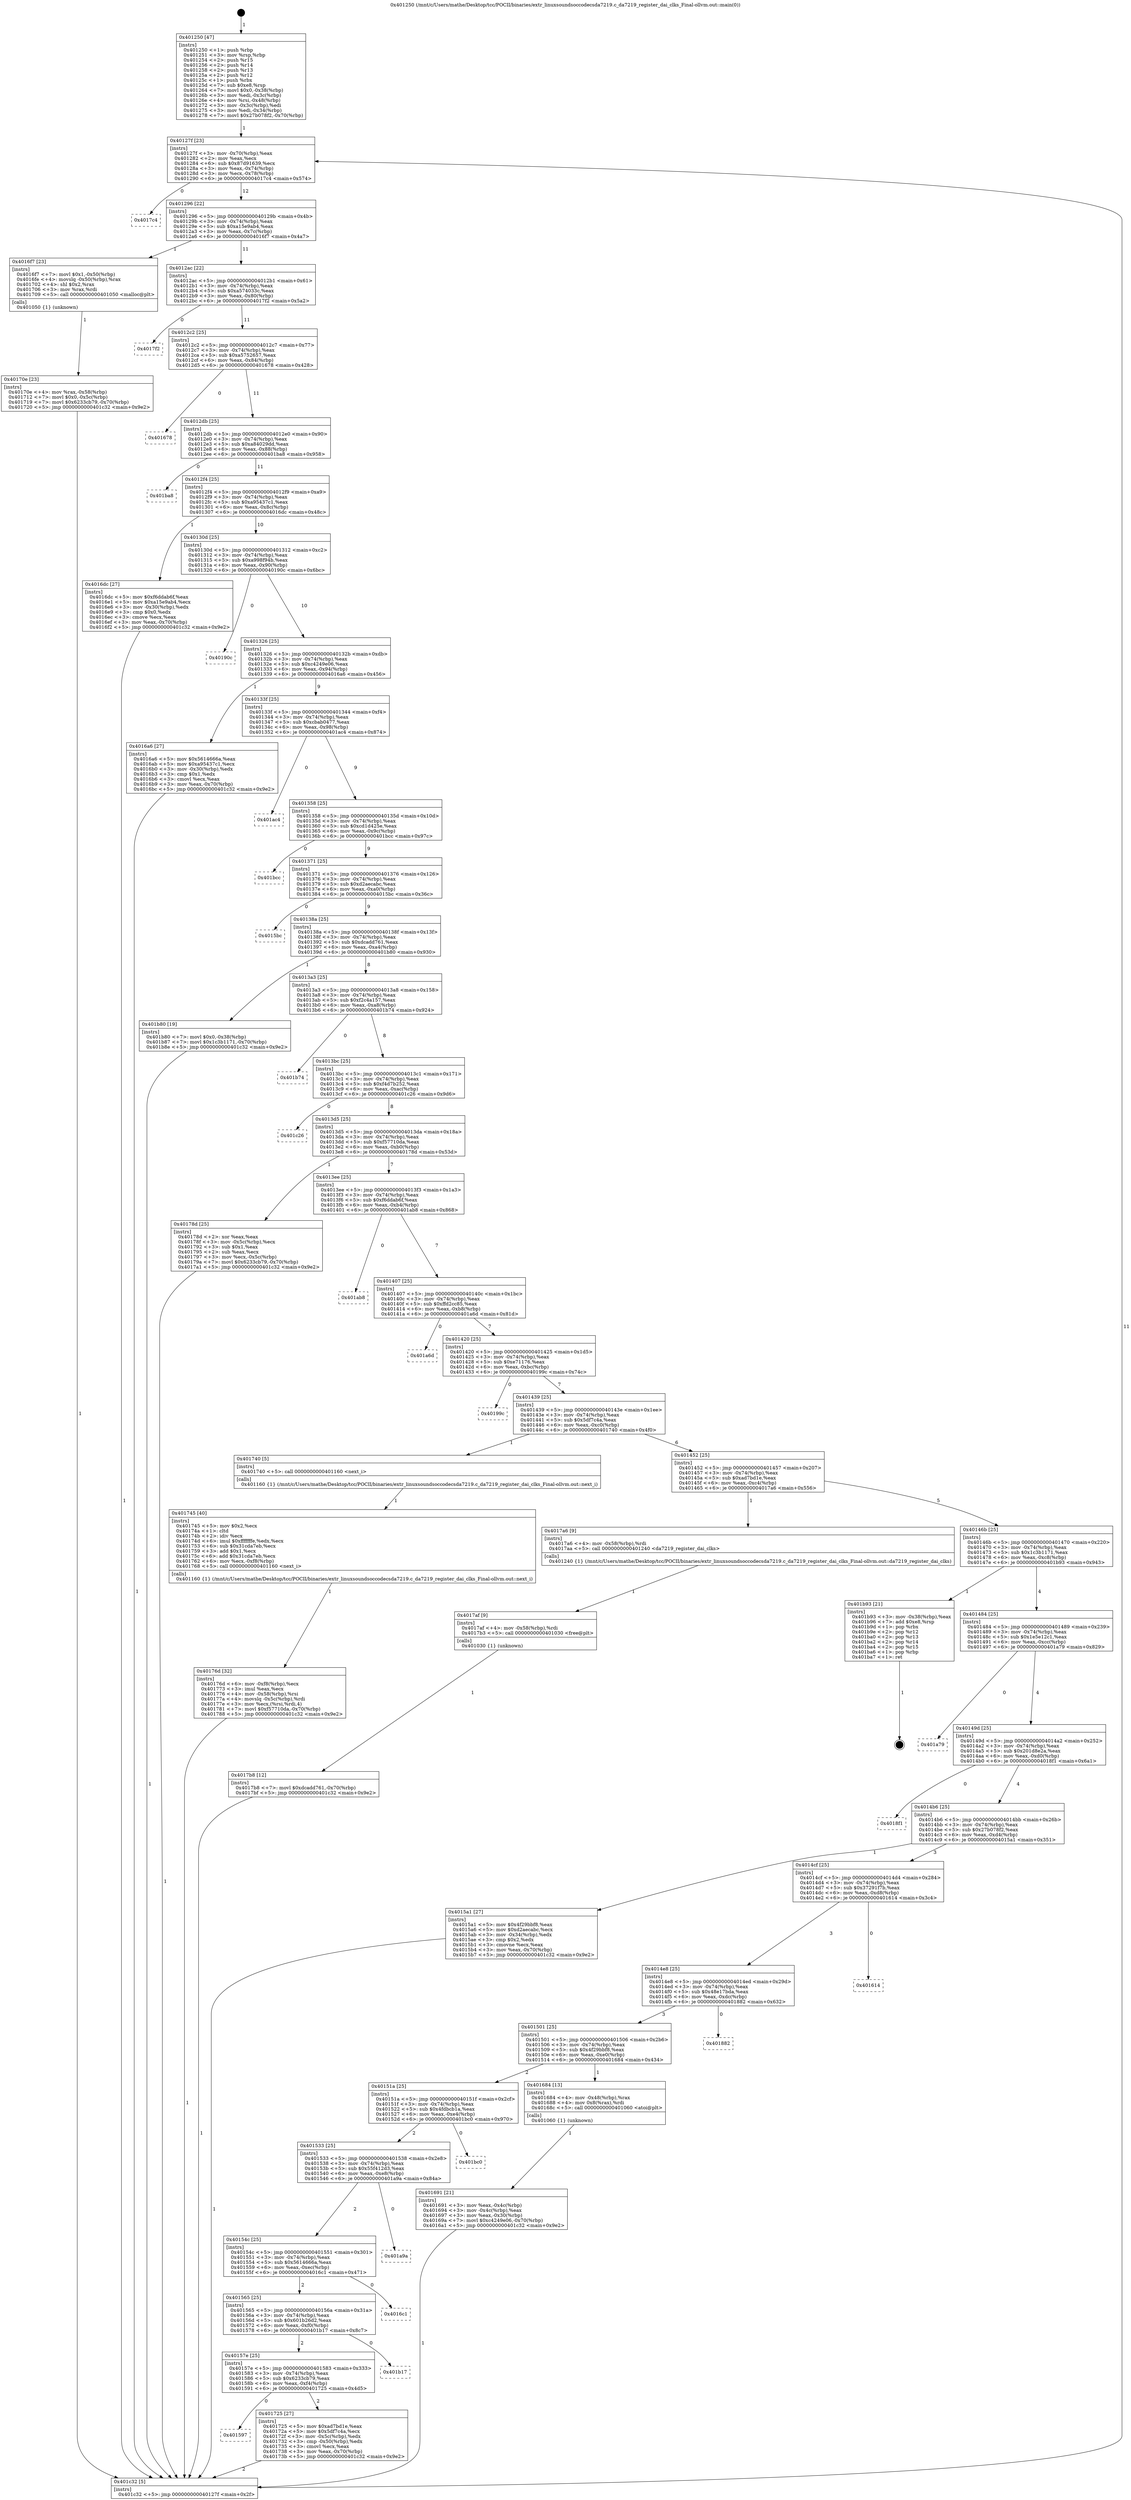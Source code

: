 digraph "0x401250" {
  label = "0x401250 (/mnt/c/Users/mathe/Desktop/tcc/POCII/binaries/extr_linuxsoundsoccodecsda7219.c_da7219_register_dai_clks_Final-ollvm.out::main(0))"
  labelloc = "t"
  node[shape=record]

  Entry [label="",width=0.3,height=0.3,shape=circle,fillcolor=black,style=filled]
  "0x40127f" [label="{
     0x40127f [23]\l
     | [instrs]\l
     &nbsp;&nbsp;0x40127f \<+3\>: mov -0x70(%rbp),%eax\l
     &nbsp;&nbsp;0x401282 \<+2\>: mov %eax,%ecx\l
     &nbsp;&nbsp;0x401284 \<+6\>: sub $0x87d91639,%ecx\l
     &nbsp;&nbsp;0x40128a \<+3\>: mov %eax,-0x74(%rbp)\l
     &nbsp;&nbsp;0x40128d \<+3\>: mov %ecx,-0x78(%rbp)\l
     &nbsp;&nbsp;0x401290 \<+6\>: je 00000000004017c4 \<main+0x574\>\l
  }"]
  "0x4017c4" [label="{
     0x4017c4\l
  }", style=dashed]
  "0x401296" [label="{
     0x401296 [22]\l
     | [instrs]\l
     &nbsp;&nbsp;0x401296 \<+5\>: jmp 000000000040129b \<main+0x4b\>\l
     &nbsp;&nbsp;0x40129b \<+3\>: mov -0x74(%rbp),%eax\l
     &nbsp;&nbsp;0x40129e \<+5\>: sub $0xa15e9ab4,%eax\l
     &nbsp;&nbsp;0x4012a3 \<+3\>: mov %eax,-0x7c(%rbp)\l
     &nbsp;&nbsp;0x4012a6 \<+6\>: je 00000000004016f7 \<main+0x4a7\>\l
  }"]
  Exit [label="",width=0.3,height=0.3,shape=circle,fillcolor=black,style=filled,peripheries=2]
  "0x4016f7" [label="{
     0x4016f7 [23]\l
     | [instrs]\l
     &nbsp;&nbsp;0x4016f7 \<+7\>: movl $0x1,-0x50(%rbp)\l
     &nbsp;&nbsp;0x4016fe \<+4\>: movslq -0x50(%rbp),%rax\l
     &nbsp;&nbsp;0x401702 \<+4\>: shl $0x2,%rax\l
     &nbsp;&nbsp;0x401706 \<+3\>: mov %rax,%rdi\l
     &nbsp;&nbsp;0x401709 \<+5\>: call 0000000000401050 \<malloc@plt\>\l
     | [calls]\l
     &nbsp;&nbsp;0x401050 \{1\} (unknown)\l
  }"]
  "0x4012ac" [label="{
     0x4012ac [22]\l
     | [instrs]\l
     &nbsp;&nbsp;0x4012ac \<+5\>: jmp 00000000004012b1 \<main+0x61\>\l
     &nbsp;&nbsp;0x4012b1 \<+3\>: mov -0x74(%rbp),%eax\l
     &nbsp;&nbsp;0x4012b4 \<+5\>: sub $0xa574033c,%eax\l
     &nbsp;&nbsp;0x4012b9 \<+3\>: mov %eax,-0x80(%rbp)\l
     &nbsp;&nbsp;0x4012bc \<+6\>: je 00000000004017f2 \<main+0x5a2\>\l
  }"]
  "0x4017b8" [label="{
     0x4017b8 [12]\l
     | [instrs]\l
     &nbsp;&nbsp;0x4017b8 \<+7\>: movl $0xdcadd761,-0x70(%rbp)\l
     &nbsp;&nbsp;0x4017bf \<+5\>: jmp 0000000000401c32 \<main+0x9e2\>\l
  }"]
  "0x4017f2" [label="{
     0x4017f2\l
  }", style=dashed]
  "0x4012c2" [label="{
     0x4012c2 [25]\l
     | [instrs]\l
     &nbsp;&nbsp;0x4012c2 \<+5\>: jmp 00000000004012c7 \<main+0x77\>\l
     &nbsp;&nbsp;0x4012c7 \<+3\>: mov -0x74(%rbp),%eax\l
     &nbsp;&nbsp;0x4012ca \<+5\>: sub $0xa5752657,%eax\l
     &nbsp;&nbsp;0x4012cf \<+6\>: mov %eax,-0x84(%rbp)\l
     &nbsp;&nbsp;0x4012d5 \<+6\>: je 0000000000401678 \<main+0x428\>\l
  }"]
  "0x4017af" [label="{
     0x4017af [9]\l
     | [instrs]\l
     &nbsp;&nbsp;0x4017af \<+4\>: mov -0x58(%rbp),%rdi\l
     &nbsp;&nbsp;0x4017b3 \<+5\>: call 0000000000401030 \<free@plt\>\l
     | [calls]\l
     &nbsp;&nbsp;0x401030 \{1\} (unknown)\l
  }"]
  "0x401678" [label="{
     0x401678\l
  }", style=dashed]
  "0x4012db" [label="{
     0x4012db [25]\l
     | [instrs]\l
     &nbsp;&nbsp;0x4012db \<+5\>: jmp 00000000004012e0 \<main+0x90\>\l
     &nbsp;&nbsp;0x4012e0 \<+3\>: mov -0x74(%rbp),%eax\l
     &nbsp;&nbsp;0x4012e3 \<+5\>: sub $0xa84029dd,%eax\l
     &nbsp;&nbsp;0x4012e8 \<+6\>: mov %eax,-0x88(%rbp)\l
     &nbsp;&nbsp;0x4012ee \<+6\>: je 0000000000401ba8 \<main+0x958\>\l
  }"]
  "0x40176d" [label="{
     0x40176d [32]\l
     | [instrs]\l
     &nbsp;&nbsp;0x40176d \<+6\>: mov -0xf8(%rbp),%ecx\l
     &nbsp;&nbsp;0x401773 \<+3\>: imul %eax,%ecx\l
     &nbsp;&nbsp;0x401776 \<+4\>: mov -0x58(%rbp),%rsi\l
     &nbsp;&nbsp;0x40177a \<+4\>: movslq -0x5c(%rbp),%rdi\l
     &nbsp;&nbsp;0x40177e \<+3\>: mov %ecx,(%rsi,%rdi,4)\l
     &nbsp;&nbsp;0x401781 \<+7\>: movl $0xf57710da,-0x70(%rbp)\l
     &nbsp;&nbsp;0x401788 \<+5\>: jmp 0000000000401c32 \<main+0x9e2\>\l
  }"]
  "0x401ba8" [label="{
     0x401ba8\l
  }", style=dashed]
  "0x4012f4" [label="{
     0x4012f4 [25]\l
     | [instrs]\l
     &nbsp;&nbsp;0x4012f4 \<+5\>: jmp 00000000004012f9 \<main+0xa9\>\l
     &nbsp;&nbsp;0x4012f9 \<+3\>: mov -0x74(%rbp),%eax\l
     &nbsp;&nbsp;0x4012fc \<+5\>: sub $0xa95437c1,%eax\l
     &nbsp;&nbsp;0x401301 \<+6\>: mov %eax,-0x8c(%rbp)\l
     &nbsp;&nbsp;0x401307 \<+6\>: je 00000000004016dc \<main+0x48c\>\l
  }"]
  "0x401745" [label="{
     0x401745 [40]\l
     | [instrs]\l
     &nbsp;&nbsp;0x401745 \<+5\>: mov $0x2,%ecx\l
     &nbsp;&nbsp;0x40174a \<+1\>: cltd\l
     &nbsp;&nbsp;0x40174b \<+2\>: idiv %ecx\l
     &nbsp;&nbsp;0x40174d \<+6\>: imul $0xfffffffe,%edx,%ecx\l
     &nbsp;&nbsp;0x401753 \<+6\>: sub $0x31cda7eb,%ecx\l
     &nbsp;&nbsp;0x401759 \<+3\>: add $0x1,%ecx\l
     &nbsp;&nbsp;0x40175c \<+6\>: add $0x31cda7eb,%ecx\l
     &nbsp;&nbsp;0x401762 \<+6\>: mov %ecx,-0xf8(%rbp)\l
     &nbsp;&nbsp;0x401768 \<+5\>: call 0000000000401160 \<next_i\>\l
     | [calls]\l
     &nbsp;&nbsp;0x401160 \{1\} (/mnt/c/Users/mathe/Desktop/tcc/POCII/binaries/extr_linuxsoundsoccodecsda7219.c_da7219_register_dai_clks_Final-ollvm.out::next_i)\l
  }"]
  "0x4016dc" [label="{
     0x4016dc [27]\l
     | [instrs]\l
     &nbsp;&nbsp;0x4016dc \<+5\>: mov $0xf6ddab6f,%eax\l
     &nbsp;&nbsp;0x4016e1 \<+5\>: mov $0xa15e9ab4,%ecx\l
     &nbsp;&nbsp;0x4016e6 \<+3\>: mov -0x30(%rbp),%edx\l
     &nbsp;&nbsp;0x4016e9 \<+3\>: cmp $0x0,%edx\l
     &nbsp;&nbsp;0x4016ec \<+3\>: cmove %ecx,%eax\l
     &nbsp;&nbsp;0x4016ef \<+3\>: mov %eax,-0x70(%rbp)\l
     &nbsp;&nbsp;0x4016f2 \<+5\>: jmp 0000000000401c32 \<main+0x9e2\>\l
  }"]
  "0x40130d" [label="{
     0x40130d [25]\l
     | [instrs]\l
     &nbsp;&nbsp;0x40130d \<+5\>: jmp 0000000000401312 \<main+0xc2\>\l
     &nbsp;&nbsp;0x401312 \<+3\>: mov -0x74(%rbp),%eax\l
     &nbsp;&nbsp;0x401315 \<+5\>: sub $0xa998f94b,%eax\l
     &nbsp;&nbsp;0x40131a \<+6\>: mov %eax,-0x90(%rbp)\l
     &nbsp;&nbsp;0x401320 \<+6\>: je 000000000040190c \<main+0x6bc\>\l
  }"]
  "0x401597" [label="{
     0x401597\l
  }", style=dashed]
  "0x40190c" [label="{
     0x40190c\l
  }", style=dashed]
  "0x401326" [label="{
     0x401326 [25]\l
     | [instrs]\l
     &nbsp;&nbsp;0x401326 \<+5\>: jmp 000000000040132b \<main+0xdb\>\l
     &nbsp;&nbsp;0x40132b \<+3\>: mov -0x74(%rbp),%eax\l
     &nbsp;&nbsp;0x40132e \<+5\>: sub $0xc4249e06,%eax\l
     &nbsp;&nbsp;0x401333 \<+6\>: mov %eax,-0x94(%rbp)\l
     &nbsp;&nbsp;0x401339 \<+6\>: je 00000000004016a6 \<main+0x456\>\l
  }"]
  "0x401725" [label="{
     0x401725 [27]\l
     | [instrs]\l
     &nbsp;&nbsp;0x401725 \<+5\>: mov $0xad7bd1e,%eax\l
     &nbsp;&nbsp;0x40172a \<+5\>: mov $0x5df7c4a,%ecx\l
     &nbsp;&nbsp;0x40172f \<+3\>: mov -0x5c(%rbp),%edx\l
     &nbsp;&nbsp;0x401732 \<+3\>: cmp -0x50(%rbp),%edx\l
     &nbsp;&nbsp;0x401735 \<+3\>: cmovl %ecx,%eax\l
     &nbsp;&nbsp;0x401738 \<+3\>: mov %eax,-0x70(%rbp)\l
     &nbsp;&nbsp;0x40173b \<+5\>: jmp 0000000000401c32 \<main+0x9e2\>\l
  }"]
  "0x4016a6" [label="{
     0x4016a6 [27]\l
     | [instrs]\l
     &nbsp;&nbsp;0x4016a6 \<+5\>: mov $0x5614666a,%eax\l
     &nbsp;&nbsp;0x4016ab \<+5\>: mov $0xa95437c1,%ecx\l
     &nbsp;&nbsp;0x4016b0 \<+3\>: mov -0x30(%rbp),%edx\l
     &nbsp;&nbsp;0x4016b3 \<+3\>: cmp $0x1,%edx\l
     &nbsp;&nbsp;0x4016b6 \<+3\>: cmovl %ecx,%eax\l
     &nbsp;&nbsp;0x4016b9 \<+3\>: mov %eax,-0x70(%rbp)\l
     &nbsp;&nbsp;0x4016bc \<+5\>: jmp 0000000000401c32 \<main+0x9e2\>\l
  }"]
  "0x40133f" [label="{
     0x40133f [25]\l
     | [instrs]\l
     &nbsp;&nbsp;0x40133f \<+5\>: jmp 0000000000401344 \<main+0xf4\>\l
     &nbsp;&nbsp;0x401344 \<+3\>: mov -0x74(%rbp),%eax\l
     &nbsp;&nbsp;0x401347 \<+5\>: sub $0xcbab0477,%eax\l
     &nbsp;&nbsp;0x40134c \<+6\>: mov %eax,-0x98(%rbp)\l
     &nbsp;&nbsp;0x401352 \<+6\>: je 0000000000401ac4 \<main+0x874\>\l
  }"]
  "0x40157e" [label="{
     0x40157e [25]\l
     | [instrs]\l
     &nbsp;&nbsp;0x40157e \<+5\>: jmp 0000000000401583 \<main+0x333\>\l
     &nbsp;&nbsp;0x401583 \<+3\>: mov -0x74(%rbp),%eax\l
     &nbsp;&nbsp;0x401586 \<+5\>: sub $0x6233cb79,%eax\l
     &nbsp;&nbsp;0x40158b \<+6\>: mov %eax,-0xf4(%rbp)\l
     &nbsp;&nbsp;0x401591 \<+6\>: je 0000000000401725 \<main+0x4d5\>\l
  }"]
  "0x401ac4" [label="{
     0x401ac4\l
  }", style=dashed]
  "0x401358" [label="{
     0x401358 [25]\l
     | [instrs]\l
     &nbsp;&nbsp;0x401358 \<+5\>: jmp 000000000040135d \<main+0x10d\>\l
     &nbsp;&nbsp;0x40135d \<+3\>: mov -0x74(%rbp),%eax\l
     &nbsp;&nbsp;0x401360 \<+5\>: sub $0xcd1d425e,%eax\l
     &nbsp;&nbsp;0x401365 \<+6\>: mov %eax,-0x9c(%rbp)\l
     &nbsp;&nbsp;0x40136b \<+6\>: je 0000000000401bcc \<main+0x97c\>\l
  }"]
  "0x401b17" [label="{
     0x401b17\l
  }", style=dashed]
  "0x401bcc" [label="{
     0x401bcc\l
  }", style=dashed]
  "0x401371" [label="{
     0x401371 [25]\l
     | [instrs]\l
     &nbsp;&nbsp;0x401371 \<+5\>: jmp 0000000000401376 \<main+0x126\>\l
     &nbsp;&nbsp;0x401376 \<+3\>: mov -0x74(%rbp),%eax\l
     &nbsp;&nbsp;0x401379 \<+5\>: sub $0xd2aecabc,%eax\l
     &nbsp;&nbsp;0x40137e \<+6\>: mov %eax,-0xa0(%rbp)\l
     &nbsp;&nbsp;0x401384 \<+6\>: je 00000000004015bc \<main+0x36c\>\l
  }"]
  "0x401565" [label="{
     0x401565 [25]\l
     | [instrs]\l
     &nbsp;&nbsp;0x401565 \<+5\>: jmp 000000000040156a \<main+0x31a\>\l
     &nbsp;&nbsp;0x40156a \<+3\>: mov -0x74(%rbp),%eax\l
     &nbsp;&nbsp;0x40156d \<+5\>: sub $0x601b26d2,%eax\l
     &nbsp;&nbsp;0x401572 \<+6\>: mov %eax,-0xf0(%rbp)\l
     &nbsp;&nbsp;0x401578 \<+6\>: je 0000000000401b17 \<main+0x8c7\>\l
  }"]
  "0x4015bc" [label="{
     0x4015bc\l
  }", style=dashed]
  "0x40138a" [label="{
     0x40138a [25]\l
     | [instrs]\l
     &nbsp;&nbsp;0x40138a \<+5\>: jmp 000000000040138f \<main+0x13f\>\l
     &nbsp;&nbsp;0x40138f \<+3\>: mov -0x74(%rbp),%eax\l
     &nbsp;&nbsp;0x401392 \<+5\>: sub $0xdcadd761,%eax\l
     &nbsp;&nbsp;0x401397 \<+6\>: mov %eax,-0xa4(%rbp)\l
     &nbsp;&nbsp;0x40139d \<+6\>: je 0000000000401b80 \<main+0x930\>\l
  }"]
  "0x4016c1" [label="{
     0x4016c1\l
  }", style=dashed]
  "0x401b80" [label="{
     0x401b80 [19]\l
     | [instrs]\l
     &nbsp;&nbsp;0x401b80 \<+7\>: movl $0x0,-0x38(%rbp)\l
     &nbsp;&nbsp;0x401b87 \<+7\>: movl $0x1c3b1171,-0x70(%rbp)\l
     &nbsp;&nbsp;0x401b8e \<+5\>: jmp 0000000000401c32 \<main+0x9e2\>\l
  }"]
  "0x4013a3" [label="{
     0x4013a3 [25]\l
     | [instrs]\l
     &nbsp;&nbsp;0x4013a3 \<+5\>: jmp 00000000004013a8 \<main+0x158\>\l
     &nbsp;&nbsp;0x4013a8 \<+3\>: mov -0x74(%rbp),%eax\l
     &nbsp;&nbsp;0x4013ab \<+5\>: sub $0xf2c4a157,%eax\l
     &nbsp;&nbsp;0x4013b0 \<+6\>: mov %eax,-0xa8(%rbp)\l
     &nbsp;&nbsp;0x4013b6 \<+6\>: je 0000000000401b74 \<main+0x924\>\l
  }"]
  "0x40154c" [label="{
     0x40154c [25]\l
     | [instrs]\l
     &nbsp;&nbsp;0x40154c \<+5\>: jmp 0000000000401551 \<main+0x301\>\l
     &nbsp;&nbsp;0x401551 \<+3\>: mov -0x74(%rbp),%eax\l
     &nbsp;&nbsp;0x401554 \<+5\>: sub $0x5614666a,%eax\l
     &nbsp;&nbsp;0x401559 \<+6\>: mov %eax,-0xec(%rbp)\l
     &nbsp;&nbsp;0x40155f \<+6\>: je 00000000004016c1 \<main+0x471\>\l
  }"]
  "0x401b74" [label="{
     0x401b74\l
  }", style=dashed]
  "0x4013bc" [label="{
     0x4013bc [25]\l
     | [instrs]\l
     &nbsp;&nbsp;0x4013bc \<+5\>: jmp 00000000004013c1 \<main+0x171\>\l
     &nbsp;&nbsp;0x4013c1 \<+3\>: mov -0x74(%rbp),%eax\l
     &nbsp;&nbsp;0x4013c4 \<+5\>: sub $0xf4d7b252,%eax\l
     &nbsp;&nbsp;0x4013c9 \<+6\>: mov %eax,-0xac(%rbp)\l
     &nbsp;&nbsp;0x4013cf \<+6\>: je 0000000000401c26 \<main+0x9d6\>\l
  }"]
  "0x401a9a" [label="{
     0x401a9a\l
  }", style=dashed]
  "0x401c26" [label="{
     0x401c26\l
  }", style=dashed]
  "0x4013d5" [label="{
     0x4013d5 [25]\l
     | [instrs]\l
     &nbsp;&nbsp;0x4013d5 \<+5\>: jmp 00000000004013da \<main+0x18a\>\l
     &nbsp;&nbsp;0x4013da \<+3\>: mov -0x74(%rbp),%eax\l
     &nbsp;&nbsp;0x4013dd \<+5\>: sub $0xf57710da,%eax\l
     &nbsp;&nbsp;0x4013e2 \<+6\>: mov %eax,-0xb0(%rbp)\l
     &nbsp;&nbsp;0x4013e8 \<+6\>: je 000000000040178d \<main+0x53d\>\l
  }"]
  "0x401533" [label="{
     0x401533 [25]\l
     | [instrs]\l
     &nbsp;&nbsp;0x401533 \<+5\>: jmp 0000000000401538 \<main+0x2e8\>\l
     &nbsp;&nbsp;0x401538 \<+3\>: mov -0x74(%rbp),%eax\l
     &nbsp;&nbsp;0x40153b \<+5\>: sub $0x55f412d3,%eax\l
     &nbsp;&nbsp;0x401540 \<+6\>: mov %eax,-0xe8(%rbp)\l
     &nbsp;&nbsp;0x401546 \<+6\>: je 0000000000401a9a \<main+0x84a\>\l
  }"]
  "0x40178d" [label="{
     0x40178d [25]\l
     | [instrs]\l
     &nbsp;&nbsp;0x40178d \<+2\>: xor %eax,%eax\l
     &nbsp;&nbsp;0x40178f \<+3\>: mov -0x5c(%rbp),%ecx\l
     &nbsp;&nbsp;0x401792 \<+3\>: sub $0x1,%eax\l
     &nbsp;&nbsp;0x401795 \<+2\>: sub %eax,%ecx\l
     &nbsp;&nbsp;0x401797 \<+3\>: mov %ecx,-0x5c(%rbp)\l
     &nbsp;&nbsp;0x40179a \<+7\>: movl $0x6233cb79,-0x70(%rbp)\l
     &nbsp;&nbsp;0x4017a1 \<+5\>: jmp 0000000000401c32 \<main+0x9e2\>\l
  }"]
  "0x4013ee" [label="{
     0x4013ee [25]\l
     | [instrs]\l
     &nbsp;&nbsp;0x4013ee \<+5\>: jmp 00000000004013f3 \<main+0x1a3\>\l
     &nbsp;&nbsp;0x4013f3 \<+3\>: mov -0x74(%rbp),%eax\l
     &nbsp;&nbsp;0x4013f6 \<+5\>: sub $0xf6ddab6f,%eax\l
     &nbsp;&nbsp;0x4013fb \<+6\>: mov %eax,-0xb4(%rbp)\l
     &nbsp;&nbsp;0x401401 \<+6\>: je 0000000000401ab8 \<main+0x868\>\l
  }"]
  "0x401bc0" [label="{
     0x401bc0\l
  }", style=dashed]
  "0x401ab8" [label="{
     0x401ab8\l
  }", style=dashed]
  "0x401407" [label="{
     0x401407 [25]\l
     | [instrs]\l
     &nbsp;&nbsp;0x401407 \<+5\>: jmp 000000000040140c \<main+0x1bc\>\l
     &nbsp;&nbsp;0x40140c \<+3\>: mov -0x74(%rbp),%eax\l
     &nbsp;&nbsp;0x40140f \<+5\>: sub $0xffd2cc85,%eax\l
     &nbsp;&nbsp;0x401414 \<+6\>: mov %eax,-0xb8(%rbp)\l
     &nbsp;&nbsp;0x40141a \<+6\>: je 0000000000401a6d \<main+0x81d\>\l
  }"]
  "0x40170e" [label="{
     0x40170e [23]\l
     | [instrs]\l
     &nbsp;&nbsp;0x40170e \<+4\>: mov %rax,-0x58(%rbp)\l
     &nbsp;&nbsp;0x401712 \<+7\>: movl $0x0,-0x5c(%rbp)\l
     &nbsp;&nbsp;0x401719 \<+7\>: movl $0x6233cb79,-0x70(%rbp)\l
     &nbsp;&nbsp;0x401720 \<+5\>: jmp 0000000000401c32 \<main+0x9e2\>\l
  }"]
  "0x401a6d" [label="{
     0x401a6d\l
  }", style=dashed]
  "0x401420" [label="{
     0x401420 [25]\l
     | [instrs]\l
     &nbsp;&nbsp;0x401420 \<+5\>: jmp 0000000000401425 \<main+0x1d5\>\l
     &nbsp;&nbsp;0x401425 \<+3\>: mov -0x74(%rbp),%eax\l
     &nbsp;&nbsp;0x401428 \<+5\>: sub $0xe71176,%eax\l
     &nbsp;&nbsp;0x40142d \<+6\>: mov %eax,-0xbc(%rbp)\l
     &nbsp;&nbsp;0x401433 \<+6\>: je 000000000040199c \<main+0x74c\>\l
  }"]
  "0x401691" [label="{
     0x401691 [21]\l
     | [instrs]\l
     &nbsp;&nbsp;0x401691 \<+3\>: mov %eax,-0x4c(%rbp)\l
     &nbsp;&nbsp;0x401694 \<+3\>: mov -0x4c(%rbp),%eax\l
     &nbsp;&nbsp;0x401697 \<+3\>: mov %eax,-0x30(%rbp)\l
     &nbsp;&nbsp;0x40169a \<+7\>: movl $0xc4249e06,-0x70(%rbp)\l
     &nbsp;&nbsp;0x4016a1 \<+5\>: jmp 0000000000401c32 \<main+0x9e2\>\l
  }"]
  "0x40199c" [label="{
     0x40199c\l
  }", style=dashed]
  "0x401439" [label="{
     0x401439 [25]\l
     | [instrs]\l
     &nbsp;&nbsp;0x401439 \<+5\>: jmp 000000000040143e \<main+0x1ee\>\l
     &nbsp;&nbsp;0x40143e \<+3\>: mov -0x74(%rbp),%eax\l
     &nbsp;&nbsp;0x401441 \<+5\>: sub $0x5df7c4a,%eax\l
     &nbsp;&nbsp;0x401446 \<+6\>: mov %eax,-0xc0(%rbp)\l
     &nbsp;&nbsp;0x40144c \<+6\>: je 0000000000401740 \<main+0x4f0\>\l
  }"]
  "0x40151a" [label="{
     0x40151a [25]\l
     | [instrs]\l
     &nbsp;&nbsp;0x40151a \<+5\>: jmp 000000000040151f \<main+0x2cf\>\l
     &nbsp;&nbsp;0x40151f \<+3\>: mov -0x74(%rbp),%eax\l
     &nbsp;&nbsp;0x401522 \<+5\>: sub $0x4fdbcb1a,%eax\l
     &nbsp;&nbsp;0x401527 \<+6\>: mov %eax,-0xe4(%rbp)\l
     &nbsp;&nbsp;0x40152d \<+6\>: je 0000000000401bc0 \<main+0x970\>\l
  }"]
  "0x401740" [label="{
     0x401740 [5]\l
     | [instrs]\l
     &nbsp;&nbsp;0x401740 \<+5\>: call 0000000000401160 \<next_i\>\l
     | [calls]\l
     &nbsp;&nbsp;0x401160 \{1\} (/mnt/c/Users/mathe/Desktop/tcc/POCII/binaries/extr_linuxsoundsoccodecsda7219.c_da7219_register_dai_clks_Final-ollvm.out::next_i)\l
  }"]
  "0x401452" [label="{
     0x401452 [25]\l
     | [instrs]\l
     &nbsp;&nbsp;0x401452 \<+5\>: jmp 0000000000401457 \<main+0x207\>\l
     &nbsp;&nbsp;0x401457 \<+3\>: mov -0x74(%rbp),%eax\l
     &nbsp;&nbsp;0x40145a \<+5\>: sub $0xad7bd1e,%eax\l
     &nbsp;&nbsp;0x40145f \<+6\>: mov %eax,-0xc4(%rbp)\l
     &nbsp;&nbsp;0x401465 \<+6\>: je 00000000004017a6 \<main+0x556\>\l
  }"]
  "0x401684" [label="{
     0x401684 [13]\l
     | [instrs]\l
     &nbsp;&nbsp;0x401684 \<+4\>: mov -0x48(%rbp),%rax\l
     &nbsp;&nbsp;0x401688 \<+4\>: mov 0x8(%rax),%rdi\l
     &nbsp;&nbsp;0x40168c \<+5\>: call 0000000000401060 \<atoi@plt\>\l
     | [calls]\l
     &nbsp;&nbsp;0x401060 \{1\} (unknown)\l
  }"]
  "0x4017a6" [label="{
     0x4017a6 [9]\l
     | [instrs]\l
     &nbsp;&nbsp;0x4017a6 \<+4\>: mov -0x58(%rbp),%rdi\l
     &nbsp;&nbsp;0x4017aa \<+5\>: call 0000000000401240 \<da7219_register_dai_clks\>\l
     | [calls]\l
     &nbsp;&nbsp;0x401240 \{1\} (/mnt/c/Users/mathe/Desktop/tcc/POCII/binaries/extr_linuxsoundsoccodecsda7219.c_da7219_register_dai_clks_Final-ollvm.out::da7219_register_dai_clks)\l
  }"]
  "0x40146b" [label="{
     0x40146b [25]\l
     | [instrs]\l
     &nbsp;&nbsp;0x40146b \<+5\>: jmp 0000000000401470 \<main+0x220\>\l
     &nbsp;&nbsp;0x401470 \<+3\>: mov -0x74(%rbp),%eax\l
     &nbsp;&nbsp;0x401473 \<+5\>: sub $0x1c3b1171,%eax\l
     &nbsp;&nbsp;0x401478 \<+6\>: mov %eax,-0xc8(%rbp)\l
     &nbsp;&nbsp;0x40147e \<+6\>: je 0000000000401b93 \<main+0x943\>\l
  }"]
  "0x401501" [label="{
     0x401501 [25]\l
     | [instrs]\l
     &nbsp;&nbsp;0x401501 \<+5\>: jmp 0000000000401506 \<main+0x2b6\>\l
     &nbsp;&nbsp;0x401506 \<+3\>: mov -0x74(%rbp),%eax\l
     &nbsp;&nbsp;0x401509 \<+5\>: sub $0x4f29bbf8,%eax\l
     &nbsp;&nbsp;0x40150e \<+6\>: mov %eax,-0xe0(%rbp)\l
     &nbsp;&nbsp;0x401514 \<+6\>: je 0000000000401684 \<main+0x434\>\l
  }"]
  "0x401b93" [label="{
     0x401b93 [21]\l
     | [instrs]\l
     &nbsp;&nbsp;0x401b93 \<+3\>: mov -0x38(%rbp),%eax\l
     &nbsp;&nbsp;0x401b96 \<+7\>: add $0xe8,%rsp\l
     &nbsp;&nbsp;0x401b9d \<+1\>: pop %rbx\l
     &nbsp;&nbsp;0x401b9e \<+2\>: pop %r12\l
     &nbsp;&nbsp;0x401ba0 \<+2\>: pop %r13\l
     &nbsp;&nbsp;0x401ba2 \<+2\>: pop %r14\l
     &nbsp;&nbsp;0x401ba4 \<+2\>: pop %r15\l
     &nbsp;&nbsp;0x401ba6 \<+1\>: pop %rbp\l
     &nbsp;&nbsp;0x401ba7 \<+1\>: ret\l
  }"]
  "0x401484" [label="{
     0x401484 [25]\l
     | [instrs]\l
     &nbsp;&nbsp;0x401484 \<+5\>: jmp 0000000000401489 \<main+0x239\>\l
     &nbsp;&nbsp;0x401489 \<+3\>: mov -0x74(%rbp),%eax\l
     &nbsp;&nbsp;0x40148c \<+5\>: sub $0x1e5e12c1,%eax\l
     &nbsp;&nbsp;0x401491 \<+6\>: mov %eax,-0xcc(%rbp)\l
     &nbsp;&nbsp;0x401497 \<+6\>: je 0000000000401a79 \<main+0x829\>\l
  }"]
  "0x401882" [label="{
     0x401882\l
  }", style=dashed]
  "0x401a79" [label="{
     0x401a79\l
  }", style=dashed]
  "0x40149d" [label="{
     0x40149d [25]\l
     | [instrs]\l
     &nbsp;&nbsp;0x40149d \<+5\>: jmp 00000000004014a2 \<main+0x252\>\l
     &nbsp;&nbsp;0x4014a2 \<+3\>: mov -0x74(%rbp),%eax\l
     &nbsp;&nbsp;0x4014a5 \<+5\>: sub $0x201d8e2a,%eax\l
     &nbsp;&nbsp;0x4014aa \<+6\>: mov %eax,-0xd0(%rbp)\l
     &nbsp;&nbsp;0x4014b0 \<+6\>: je 00000000004018f1 \<main+0x6a1\>\l
  }"]
  "0x4014e8" [label="{
     0x4014e8 [25]\l
     | [instrs]\l
     &nbsp;&nbsp;0x4014e8 \<+5\>: jmp 00000000004014ed \<main+0x29d\>\l
     &nbsp;&nbsp;0x4014ed \<+3\>: mov -0x74(%rbp),%eax\l
     &nbsp;&nbsp;0x4014f0 \<+5\>: sub $0x48e17bda,%eax\l
     &nbsp;&nbsp;0x4014f5 \<+6\>: mov %eax,-0xdc(%rbp)\l
     &nbsp;&nbsp;0x4014fb \<+6\>: je 0000000000401882 \<main+0x632\>\l
  }"]
  "0x4018f1" [label="{
     0x4018f1\l
  }", style=dashed]
  "0x4014b6" [label="{
     0x4014b6 [25]\l
     | [instrs]\l
     &nbsp;&nbsp;0x4014b6 \<+5\>: jmp 00000000004014bb \<main+0x26b\>\l
     &nbsp;&nbsp;0x4014bb \<+3\>: mov -0x74(%rbp),%eax\l
     &nbsp;&nbsp;0x4014be \<+5\>: sub $0x27b078f2,%eax\l
     &nbsp;&nbsp;0x4014c3 \<+6\>: mov %eax,-0xd4(%rbp)\l
     &nbsp;&nbsp;0x4014c9 \<+6\>: je 00000000004015a1 \<main+0x351\>\l
  }"]
  "0x401614" [label="{
     0x401614\l
  }", style=dashed]
  "0x4015a1" [label="{
     0x4015a1 [27]\l
     | [instrs]\l
     &nbsp;&nbsp;0x4015a1 \<+5\>: mov $0x4f29bbf8,%eax\l
     &nbsp;&nbsp;0x4015a6 \<+5\>: mov $0xd2aecabc,%ecx\l
     &nbsp;&nbsp;0x4015ab \<+3\>: mov -0x34(%rbp),%edx\l
     &nbsp;&nbsp;0x4015ae \<+3\>: cmp $0x2,%edx\l
     &nbsp;&nbsp;0x4015b1 \<+3\>: cmovne %ecx,%eax\l
     &nbsp;&nbsp;0x4015b4 \<+3\>: mov %eax,-0x70(%rbp)\l
     &nbsp;&nbsp;0x4015b7 \<+5\>: jmp 0000000000401c32 \<main+0x9e2\>\l
  }"]
  "0x4014cf" [label="{
     0x4014cf [25]\l
     | [instrs]\l
     &nbsp;&nbsp;0x4014cf \<+5\>: jmp 00000000004014d4 \<main+0x284\>\l
     &nbsp;&nbsp;0x4014d4 \<+3\>: mov -0x74(%rbp),%eax\l
     &nbsp;&nbsp;0x4014d7 \<+5\>: sub $0x37291f7b,%eax\l
     &nbsp;&nbsp;0x4014dc \<+6\>: mov %eax,-0xd8(%rbp)\l
     &nbsp;&nbsp;0x4014e2 \<+6\>: je 0000000000401614 \<main+0x3c4\>\l
  }"]
  "0x401c32" [label="{
     0x401c32 [5]\l
     | [instrs]\l
     &nbsp;&nbsp;0x401c32 \<+5\>: jmp 000000000040127f \<main+0x2f\>\l
  }"]
  "0x401250" [label="{
     0x401250 [47]\l
     | [instrs]\l
     &nbsp;&nbsp;0x401250 \<+1\>: push %rbp\l
     &nbsp;&nbsp;0x401251 \<+3\>: mov %rsp,%rbp\l
     &nbsp;&nbsp;0x401254 \<+2\>: push %r15\l
     &nbsp;&nbsp;0x401256 \<+2\>: push %r14\l
     &nbsp;&nbsp;0x401258 \<+2\>: push %r13\l
     &nbsp;&nbsp;0x40125a \<+2\>: push %r12\l
     &nbsp;&nbsp;0x40125c \<+1\>: push %rbx\l
     &nbsp;&nbsp;0x40125d \<+7\>: sub $0xe8,%rsp\l
     &nbsp;&nbsp;0x401264 \<+7\>: movl $0x0,-0x38(%rbp)\l
     &nbsp;&nbsp;0x40126b \<+3\>: mov %edi,-0x3c(%rbp)\l
     &nbsp;&nbsp;0x40126e \<+4\>: mov %rsi,-0x48(%rbp)\l
     &nbsp;&nbsp;0x401272 \<+3\>: mov -0x3c(%rbp),%edi\l
     &nbsp;&nbsp;0x401275 \<+3\>: mov %edi,-0x34(%rbp)\l
     &nbsp;&nbsp;0x401278 \<+7\>: movl $0x27b078f2,-0x70(%rbp)\l
  }"]
  Entry -> "0x401250" [label=" 1"]
  "0x40127f" -> "0x4017c4" [label=" 0"]
  "0x40127f" -> "0x401296" [label=" 12"]
  "0x401b93" -> Exit [label=" 1"]
  "0x401296" -> "0x4016f7" [label=" 1"]
  "0x401296" -> "0x4012ac" [label=" 11"]
  "0x401b80" -> "0x401c32" [label=" 1"]
  "0x4012ac" -> "0x4017f2" [label=" 0"]
  "0x4012ac" -> "0x4012c2" [label=" 11"]
  "0x4017b8" -> "0x401c32" [label=" 1"]
  "0x4012c2" -> "0x401678" [label=" 0"]
  "0x4012c2" -> "0x4012db" [label=" 11"]
  "0x4017af" -> "0x4017b8" [label=" 1"]
  "0x4012db" -> "0x401ba8" [label=" 0"]
  "0x4012db" -> "0x4012f4" [label=" 11"]
  "0x4017a6" -> "0x4017af" [label=" 1"]
  "0x4012f4" -> "0x4016dc" [label=" 1"]
  "0x4012f4" -> "0x40130d" [label=" 10"]
  "0x40178d" -> "0x401c32" [label=" 1"]
  "0x40130d" -> "0x40190c" [label=" 0"]
  "0x40130d" -> "0x401326" [label=" 10"]
  "0x40176d" -> "0x401c32" [label=" 1"]
  "0x401326" -> "0x4016a6" [label=" 1"]
  "0x401326" -> "0x40133f" [label=" 9"]
  "0x401745" -> "0x40176d" [label=" 1"]
  "0x40133f" -> "0x401ac4" [label=" 0"]
  "0x40133f" -> "0x401358" [label=" 9"]
  "0x401725" -> "0x401c32" [label=" 2"]
  "0x401358" -> "0x401bcc" [label=" 0"]
  "0x401358" -> "0x401371" [label=" 9"]
  "0x40157e" -> "0x401597" [label=" 0"]
  "0x401371" -> "0x4015bc" [label=" 0"]
  "0x401371" -> "0x40138a" [label=" 9"]
  "0x401740" -> "0x401745" [label=" 1"]
  "0x40138a" -> "0x401b80" [label=" 1"]
  "0x40138a" -> "0x4013a3" [label=" 8"]
  "0x401565" -> "0x40157e" [label=" 2"]
  "0x4013a3" -> "0x401b74" [label=" 0"]
  "0x4013a3" -> "0x4013bc" [label=" 8"]
  "0x40157e" -> "0x401725" [label=" 2"]
  "0x4013bc" -> "0x401c26" [label=" 0"]
  "0x4013bc" -> "0x4013d5" [label=" 8"]
  "0x40154c" -> "0x401565" [label=" 2"]
  "0x4013d5" -> "0x40178d" [label=" 1"]
  "0x4013d5" -> "0x4013ee" [label=" 7"]
  "0x401565" -> "0x401b17" [label=" 0"]
  "0x4013ee" -> "0x401ab8" [label=" 0"]
  "0x4013ee" -> "0x401407" [label=" 7"]
  "0x401533" -> "0x40154c" [label=" 2"]
  "0x401407" -> "0x401a6d" [label=" 0"]
  "0x401407" -> "0x401420" [label=" 7"]
  "0x40154c" -> "0x4016c1" [label=" 0"]
  "0x401420" -> "0x40199c" [label=" 0"]
  "0x401420" -> "0x401439" [label=" 7"]
  "0x40151a" -> "0x401533" [label=" 2"]
  "0x401439" -> "0x401740" [label=" 1"]
  "0x401439" -> "0x401452" [label=" 6"]
  "0x40151a" -> "0x401bc0" [label=" 0"]
  "0x401452" -> "0x4017a6" [label=" 1"]
  "0x401452" -> "0x40146b" [label=" 5"]
  "0x401533" -> "0x401a9a" [label=" 0"]
  "0x40146b" -> "0x401b93" [label=" 1"]
  "0x40146b" -> "0x401484" [label=" 4"]
  "0x4016f7" -> "0x40170e" [label=" 1"]
  "0x401484" -> "0x401a79" [label=" 0"]
  "0x401484" -> "0x40149d" [label=" 4"]
  "0x4016dc" -> "0x401c32" [label=" 1"]
  "0x40149d" -> "0x4018f1" [label=" 0"]
  "0x40149d" -> "0x4014b6" [label=" 4"]
  "0x401691" -> "0x401c32" [label=" 1"]
  "0x4014b6" -> "0x4015a1" [label=" 1"]
  "0x4014b6" -> "0x4014cf" [label=" 3"]
  "0x4015a1" -> "0x401c32" [label=" 1"]
  "0x401250" -> "0x40127f" [label=" 1"]
  "0x401c32" -> "0x40127f" [label=" 11"]
  "0x401684" -> "0x401691" [label=" 1"]
  "0x4014cf" -> "0x401614" [label=" 0"]
  "0x4014cf" -> "0x4014e8" [label=" 3"]
  "0x4016a6" -> "0x401c32" [label=" 1"]
  "0x4014e8" -> "0x401882" [label=" 0"]
  "0x4014e8" -> "0x401501" [label=" 3"]
  "0x40170e" -> "0x401c32" [label=" 1"]
  "0x401501" -> "0x401684" [label=" 1"]
  "0x401501" -> "0x40151a" [label=" 2"]
}
